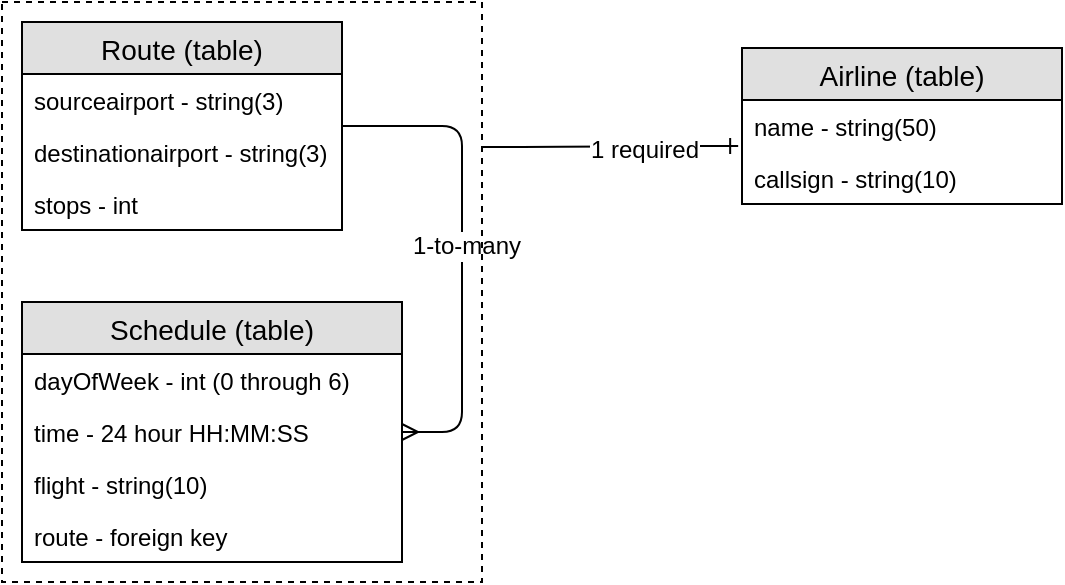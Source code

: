 <mxfile version="12.1.3" pages="1"><diagram id="NyN91tQQvbPSabSYxSqB" name="Page-1"><mxGraphModel dx="1408" dy="613" grid="1" gridSize="10" guides="1" tooltips="1" connect="1" arrows="1" fold="1" page="1" pageScale="1" pageWidth="850" pageHeight="1100" math="0" shadow="0"><root><mxCell id="0"/><mxCell id="1" parent="0"/><mxCell id="R8sjfgSG4dGrFJHBuSi_-1" value="Route (table)" style="swimlane;fontStyle=0;childLayout=stackLayout;horizontal=1;startSize=26;fillColor=#e0e0e0;horizontalStack=0;resizeParent=1;resizeParentMax=0;resizeLast=0;collapsible=1;marginBottom=0;swimlaneFillColor=#ffffff;align=center;fontSize=14;" vertex="1" parent="1"><mxGeometry x="20" y="20" width="160" height="104" as="geometry"/></mxCell><mxCell id="R8sjfgSG4dGrFJHBuSi_-2" value="sourceairport - string(3)" style="text;strokeColor=none;fillColor=none;spacingLeft=4;spacingRight=4;overflow=hidden;rotatable=0;points=[[0,0.5],[1,0.5]];portConstraint=eastwest;fontSize=12;" vertex="1" parent="R8sjfgSG4dGrFJHBuSi_-1"><mxGeometry y="26" width="160" height="26" as="geometry"/></mxCell><mxCell id="R8sjfgSG4dGrFJHBuSi_-3" value="destinationairport - string(3)" style="text;strokeColor=none;fillColor=none;spacingLeft=4;spacingRight=4;overflow=hidden;rotatable=0;points=[[0,0.5],[1,0.5]];portConstraint=eastwest;fontSize=12;" vertex="1" parent="R8sjfgSG4dGrFJHBuSi_-1"><mxGeometry y="52" width="160" height="26" as="geometry"/></mxCell><mxCell id="R8sjfgSG4dGrFJHBuSi_-4" value="stops - int" style="text;strokeColor=none;fillColor=none;spacingLeft=4;spacingRight=4;overflow=hidden;rotatable=0;points=[[0,0.5],[1,0.5]];portConstraint=eastwest;fontSize=12;" vertex="1" parent="R8sjfgSG4dGrFJHBuSi_-1"><mxGeometry y="78" width="160" height="26" as="geometry"/></mxCell><mxCell id="R8sjfgSG4dGrFJHBuSi_-5" value="Airline (table)" style="swimlane;fontStyle=0;childLayout=stackLayout;horizontal=1;startSize=26;fillColor=#e0e0e0;horizontalStack=0;resizeParent=1;resizeParentMax=0;resizeLast=0;collapsible=1;marginBottom=0;swimlaneFillColor=#ffffff;align=center;fontSize=14;" vertex="1" parent="1"><mxGeometry x="380" y="33" width="160" height="78" as="geometry"/></mxCell><mxCell id="R8sjfgSG4dGrFJHBuSi_-6" value="name - string(50)" style="text;strokeColor=none;fillColor=none;spacingLeft=4;spacingRight=4;overflow=hidden;rotatable=0;points=[[0,0.5],[1,0.5]];portConstraint=eastwest;fontSize=12;" vertex="1" parent="R8sjfgSG4dGrFJHBuSi_-5"><mxGeometry y="26" width="160" height="26" as="geometry"/></mxCell><mxCell id="R8sjfgSG4dGrFJHBuSi_-7" value="callsign - string(10)" style="text;strokeColor=none;fillColor=none;spacingLeft=4;spacingRight=4;overflow=hidden;rotatable=0;points=[[0,0.5],[1,0.5]];portConstraint=eastwest;fontSize=12;" vertex="1" parent="R8sjfgSG4dGrFJHBuSi_-5"><mxGeometry y="52" width="160" height="26" as="geometry"/></mxCell><mxCell id="R8sjfgSG4dGrFJHBuSi_-10" value="" style="edgeStyle=entityRelationEdgeStyle;fontSize=12;html=1;endArrow=ERone;endFill=1;entryX=-0.012;entryY=-0.115;entryDx=0;entryDy=0;entryPerimeter=0;exitX=1;exitY=0.25;exitDx=0;exitDy=0;" edge="1" parent="1" source="R8sjfgSG4dGrFJHBuSi_-25" target="R8sjfgSG4dGrFJHBuSi_-7"><mxGeometry width="100" height="100" relative="1" as="geometry"><mxPoint x="260" y="69" as="sourcePoint"/><mxPoint x="120" y="150" as="targetPoint"/></mxGeometry></mxCell><mxCell id="R8sjfgSG4dGrFJHBuSi_-20" value="1 required" style="text;html=1;resizable=0;points=[];align=center;verticalAlign=middle;labelBackgroundColor=#ffffff;" vertex="1" connectable="0" parent="R8sjfgSG4dGrFJHBuSi_-10"><mxGeometry x="0.264" y="-2" relative="1" as="geometry"><mxPoint as="offset"/></mxGeometry></mxCell><mxCell id="R8sjfgSG4dGrFJHBuSi_-11" value="Schedule (table)" style="swimlane;fontStyle=0;childLayout=stackLayout;horizontal=1;startSize=26;fillColor=#e0e0e0;horizontalStack=0;resizeParent=1;resizeParentMax=0;resizeLast=0;collapsible=1;marginBottom=0;swimlaneFillColor=#ffffff;align=center;fontSize=14;" vertex="1" parent="1"><mxGeometry x="20" y="160" width="190" height="130" as="geometry"/></mxCell><mxCell id="R8sjfgSG4dGrFJHBuSi_-12" value="dayOfWeek - int (0 through 6)" style="text;strokeColor=none;fillColor=none;spacingLeft=4;spacingRight=4;overflow=hidden;rotatable=0;points=[[0,0.5],[1,0.5]];portConstraint=eastwest;fontSize=12;" vertex="1" parent="R8sjfgSG4dGrFJHBuSi_-11"><mxGeometry y="26" width="190" height="26" as="geometry"/></mxCell><mxCell id="R8sjfgSG4dGrFJHBuSi_-13" value="time - 24 hour HH:MM:SS" style="text;strokeColor=none;fillColor=none;spacingLeft=4;spacingRight=4;overflow=hidden;rotatable=0;points=[[0,0.5],[1,0.5]];portConstraint=eastwest;fontSize=12;" vertex="1" parent="R8sjfgSG4dGrFJHBuSi_-11"><mxGeometry y="52" width="190" height="26" as="geometry"/></mxCell><mxCell id="R8sjfgSG4dGrFJHBuSi_-14" value="flight - string(10)" style="text;strokeColor=none;fillColor=none;spacingLeft=4;spacingRight=4;overflow=hidden;rotatable=0;points=[[0,0.5],[1,0.5]];portConstraint=eastwest;fontSize=12;" vertex="1" parent="R8sjfgSG4dGrFJHBuSi_-11"><mxGeometry y="78" width="190" height="26" as="geometry"/></mxCell><mxCell id="R8sjfgSG4dGrFJHBuSi_-19" value="route - foreign key" style="text;strokeColor=none;fillColor=none;spacingLeft=4;spacingRight=4;overflow=hidden;rotatable=0;points=[[0,0.5],[1,0.5]];portConstraint=eastwest;fontSize=12;" vertex="1" parent="R8sjfgSG4dGrFJHBuSi_-11"><mxGeometry y="104" width="190" height="26" as="geometry"/></mxCell><mxCell id="R8sjfgSG4dGrFJHBuSi_-17" value="" style="edgeStyle=entityRelationEdgeStyle;fontSize=12;html=1;endArrow=ERmany;" edge="1" parent="1" source="R8sjfgSG4dGrFJHBuSi_-1" target="R8sjfgSG4dGrFJHBuSi_-11"><mxGeometry width="100" height="100" relative="1" as="geometry"><mxPoint x="20" y="390" as="sourcePoint"/><mxPoint x="120" y="290" as="targetPoint"/></mxGeometry></mxCell><mxCell id="R8sjfgSG4dGrFJHBuSi_-18" value="1-to-many" style="text;html=1;resizable=0;points=[];align=center;verticalAlign=middle;labelBackgroundColor=#ffffff;" vertex="1" connectable="0" parent="R8sjfgSG4dGrFJHBuSi_-17"><mxGeometry x="-0.016" y="2" relative="1" as="geometry"><mxPoint as="offset"/></mxGeometry></mxCell><mxCell id="R8sjfgSG4dGrFJHBuSi_-25" value="" style="rounded=0;whiteSpace=wrap;html=1;fillColor=none;dashed=1;" vertex="1" parent="1"><mxGeometry x="10" y="10" width="240" height="290" as="geometry"/></mxCell></root></mxGraphModel></diagram></mxfile>